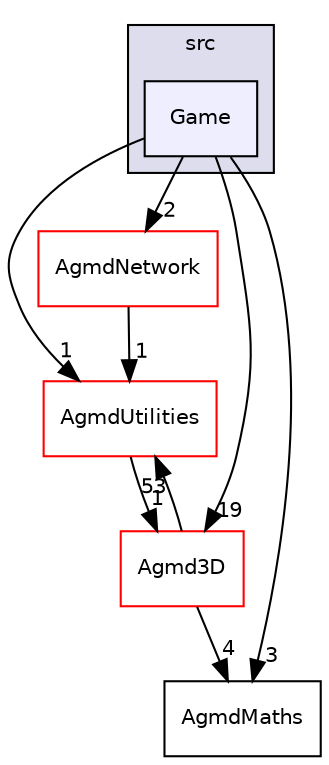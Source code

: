 digraph "J:/Projet Infographie/Moteur3D/AgmdEngine/src/Game" {
  compound=true
  node [ fontsize="10", fontname="Helvetica"];
  edge [ labelfontsize="10", labelfontname="Helvetica"];
  subgraph clusterdir_68267d1309a1af8e8297ef4c3efbcdba {
    graph [ bgcolor="#ddddee", pencolor="black", label="src" fontname="Helvetica", fontsize="10", URL="dir_68267d1309a1af8e8297ef4c3efbcdba.html"]
  dir_b43036362fece0f978c3c8156df55d19 [shape=box, label="Game", style="filled", fillcolor="#eeeeff", pencolor="black", URL="dir_b43036362fece0f978c3c8156df55d19.html"];
  }
  dir_7c59fcbadd8abb39f7ae389316a19242 [shape=box label="AgmdUtilities" fillcolor="white" style="filled" color="red" URL="dir_7c59fcbadd8abb39f7ae389316a19242.html"];
  dir_11b2fd0a0d83f7a56382709eb2bd9ecd [shape=box label="AgmdMaths" URL="dir_11b2fd0a0d83f7a56382709eb2bd9ecd.html"];
  dir_6853730d55950a0ae3cc0847756537f9 [shape=box label="Agmd3D" fillcolor="white" style="filled" color="red" URL="dir_6853730d55950a0ae3cc0847756537f9.html"];
  dir_12299c4a9483430ea7a300cc7a159921 [shape=box label="AgmdNetwork" fillcolor="white" style="filled" color="red" URL="dir_12299c4a9483430ea7a300cc7a159921.html"];
  dir_7c59fcbadd8abb39f7ae389316a19242->dir_6853730d55950a0ae3cc0847756537f9 [headlabel="1", labeldistance=1.5 headhref="dir_000023_000001.html"];
  dir_6853730d55950a0ae3cc0847756537f9->dir_7c59fcbadd8abb39f7ae389316a19242 [headlabel="53", labeldistance=1.5 headhref="dir_000001_000023.html"];
  dir_6853730d55950a0ae3cc0847756537f9->dir_11b2fd0a0d83f7a56382709eb2bd9ecd [headlabel="4", labeldistance=1.5 headhref="dir_000001_000013.html"];
  dir_b43036362fece0f978c3c8156df55d19->dir_7c59fcbadd8abb39f7ae389316a19242 [headlabel="1", labeldistance=1.5 headhref="dir_000027_000023.html"];
  dir_b43036362fece0f978c3c8156df55d19->dir_11b2fd0a0d83f7a56382709eb2bd9ecd [headlabel="3", labeldistance=1.5 headhref="dir_000027_000013.html"];
  dir_b43036362fece0f978c3c8156df55d19->dir_6853730d55950a0ae3cc0847756537f9 [headlabel="19", labeldistance=1.5 headhref="dir_000027_000001.html"];
  dir_b43036362fece0f978c3c8156df55d19->dir_12299c4a9483430ea7a300cc7a159921 [headlabel="2", labeldistance=1.5 headhref="dir_000027_000016.html"];
  dir_12299c4a9483430ea7a300cc7a159921->dir_7c59fcbadd8abb39f7ae389316a19242 [headlabel="1", labeldistance=1.5 headhref="dir_000016_000023.html"];
}
